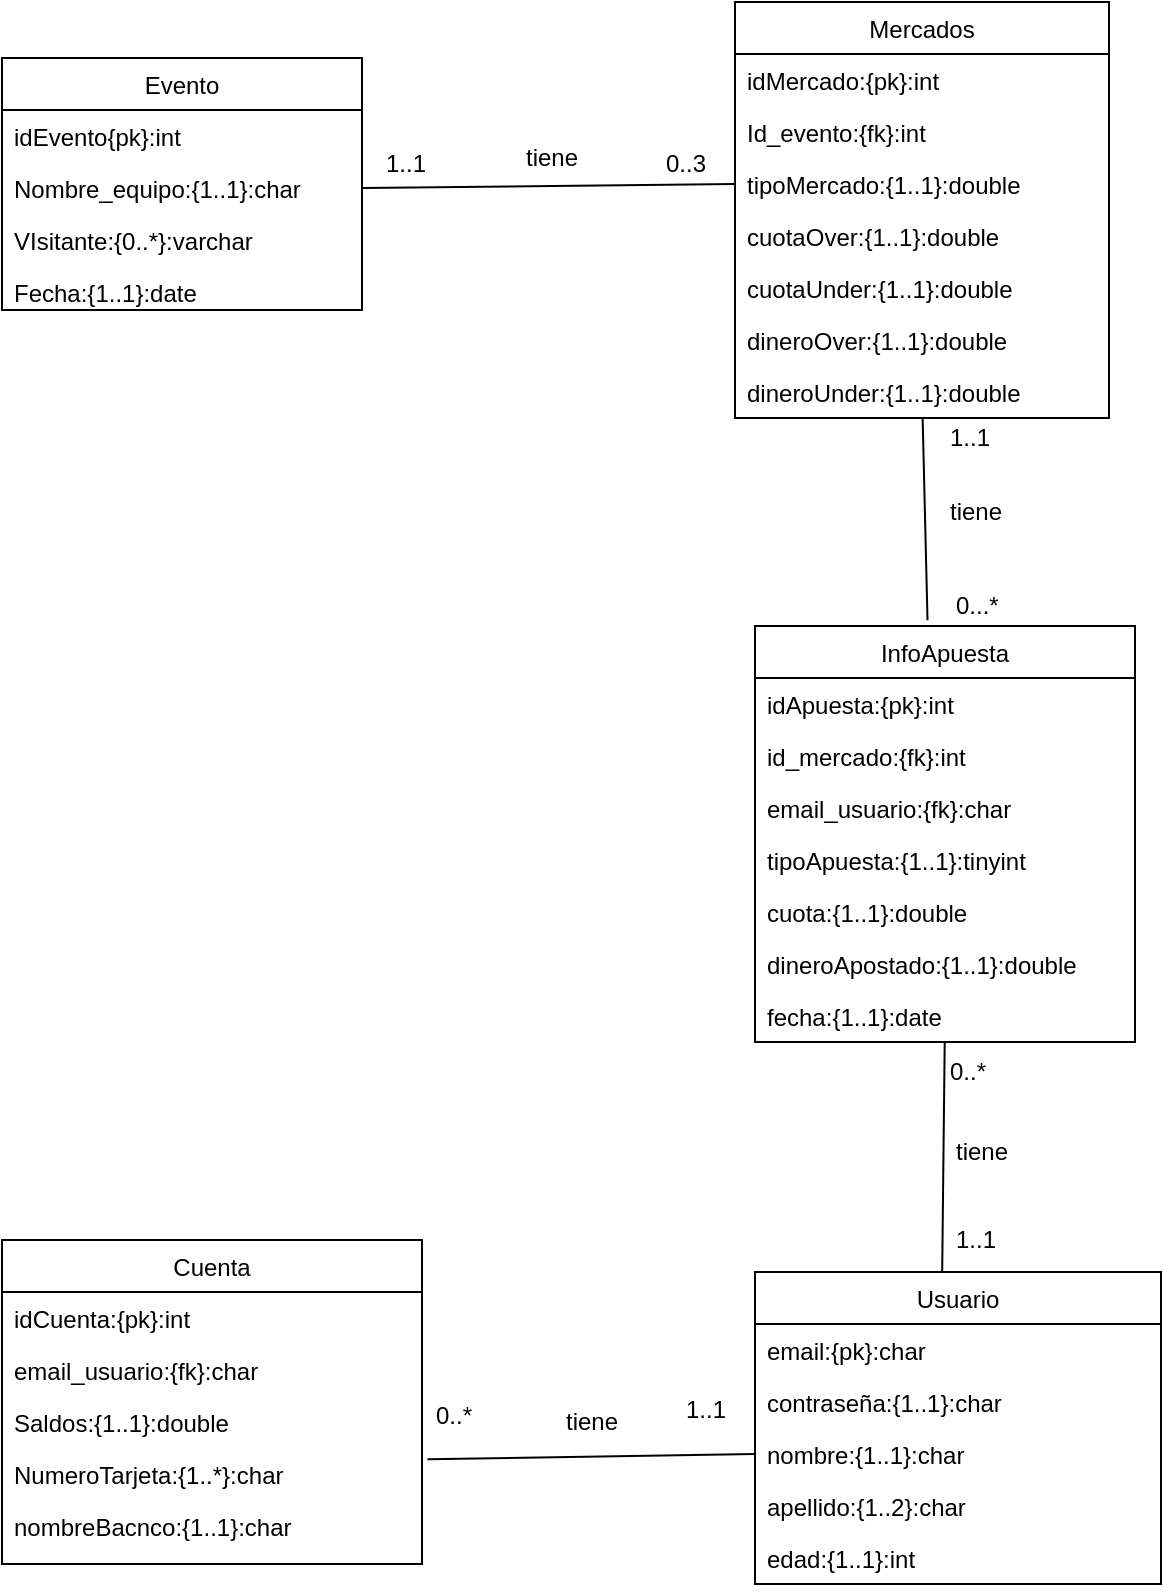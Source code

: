 <mxfile version="12.1.0" type="device" pages="1"><diagram id="VQTEUwEElzntIp5GpkLM" name="Page-1"><mxGraphModel dx="1010" dy="579" grid="1" gridSize="10" guides="1" tooltips="1" connect="1" arrows="1" fold="1" page="1" pageScale="1" pageWidth="827" pageHeight="1169" math="0" shadow="0"><root><mxCell id="0"/><mxCell id="1" parent="0"/><mxCell id="yKsVMCdTsXuXzm2xYQWv-1" value="Evento" style="swimlane;fontStyle=0;childLayout=stackLayout;horizontal=1;startSize=26;fillColor=none;horizontalStack=0;resizeParent=1;resizeParentMax=0;resizeLast=0;collapsible=1;marginBottom=0;" parent="1" vertex="1"><mxGeometry x="30" y="123" width="180" height="126" as="geometry"/></mxCell><mxCell id="w-VBWyfcIrGWTltoePsd-1" value="idEvento{pk}:int" style="text;strokeColor=none;fillColor=none;align=left;verticalAlign=top;spacingLeft=4;spacingRight=4;overflow=hidden;rotatable=0;points=[[0,0.5],[1,0.5]];portConstraint=eastwest;" parent="yKsVMCdTsXuXzm2xYQWv-1" vertex="1"><mxGeometry y="26" width="180" height="26" as="geometry"/></mxCell><mxCell id="yKsVMCdTsXuXzm2xYQWv-2" value="Nombre_equipo:{1..1}:char" style="text;strokeColor=none;fillColor=none;align=left;verticalAlign=top;spacingLeft=4;spacingRight=4;overflow=hidden;rotatable=0;points=[[0,0.5],[1,0.5]];portConstraint=eastwest;" parent="yKsVMCdTsXuXzm2xYQWv-1" vertex="1"><mxGeometry y="52" width="180" height="26" as="geometry"/></mxCell><mxCell id="yKsVMCdTsXuXzm2xYQWv-3" value="VIsitante:{0..*}:varchar" style="text;strokeColor=none;fillColor=none;align=left;verticalAlign=top;spacingLeft=4;spacingRight=4;overflow=hidden;rotatable=0;points=[[0,0.5],[1,0.5]];portConstraint=eastwest;" parent="yKsVMCdTsXuXzm2xYQWv-1" vertex="1"><mxGeometry y="78" width="180" height="26" as="geometry"/></mxCell><mxCell id="yKsVMCdTsXuXzm2xYQWv-14" value="Fecha:{1..1}:date" style="text;strokeColor=none;fillColor=none;align=left;verticalAlign=top;spacingLeft=4;spacingRight=4;overflow=hidden;rotatable=0;points=[[0,0.5],[1,0.5]];portConstraint=eastwest;" parent="yKsVMCdTsXuXzm2xYQWv-1" vertex="1"><mxGeometry y="104" width="180" height="22" as="geometry"/></mxCell><mxCell id="yKsVMCdTsXuXzm2xYQWv-5" value="Mercados" style="swimlane;fontStyle=0;childLayout=stackLayout;horizontal=1;startSize=26;fillColor=none;horizontalStack=0;resizeParent=1;resizeParentMax=0;resizeLast=0;collapsible=1;marginBottom=0;" parent="1" vertex="1"><mxGeometry x="396.5" y="95" width="187" height="208" as="geometry"/></mxCell><mxCell id="w-VBWyfcIrGWTltoePsd-16" value="idMercado:{pk}:int" style="text;strokeColor=none;fillColor=none;align=left;verticalAlign=top;spacingLeft=4;spacingRight=4;overflow=hidden;rotatable=0;points=[[0,0.5],[1,0.5]];portConstraint=eastwest;" parent="yKsVMCdTsXuXzm2xYQWv-5" vertex="1"><mxGeometry y="26" width="187" height="26" as="geometry"/></mxCell><mxCell id="_mDA7T4a57vgl_pUlupY-8" value="Id_evento:{fk}:int" style="text;strokeColor=none;fillColor=none;align=left;verticalAlign=top;spacingLeft=4;spacingRight=4;overflow=hidden;rotatable=0;points=[[0,0.5],[1,0.5]];portConstraint=eastwest;" parent="yKsVMCdTsXuXzm2xYQWv-5" vertex="1"><mxGeometry y="52" width="187" height="26" as="geometry"/></mxCell><mxCell id="_mDA7T4a57vgl_pUlupY-52" value="tipoMercado:{1..1}:double" style="text;strokeColor=none;fillColor=none;align=left;verticalAlign=top;spacingLeft=4;spacingRight=4;overflow=hidden;rotatable=0;points=[[0,0.5],[1,0.5]];portConstraint=eastwest;" parent="yKsVMCdTsXuXzm2xYQWv-5" vertex="1"><mxGeometry y="78" width="187" height="26" as="geometry"/></mxCell><mxCell id="_mDA7T4a57vgl_pUlupY-11" value="cuotaOver:{1..1}:double" style="text;strokeColor=none;fillColor=none;align=left;verticalAlign=top;spacingLeft=4;spacingRight=4;overflow=hidden;rotatable=0;points=[[0,0.5],[1,0.5]];portConstraint=eastwest;" parent="yKsVMCdTsXuXzm2xYQWv-5" vertex="1"><mxGeometry y="104" width="187" height="26" as="geometry"/></mxCell><mxCell id="_mDA7T4a57vgl_pUlupY-12" value="cuotaUnder:{1..1}:double" style="text;strokeColor=none;fillColor=none;align=left;verticalAlign=top;spacingLeft=4;spacingRight=4;overflow=hidden;rotatable=0;points=[[0,0.5],[1,0.5]];portConstraint=eastwest;" parent="yKsVMCdTsXuXzm2xYQWv-5" vertex="1"><mxGeometry y="130" width="187" height="26" as="geometry"/></mxCell><mxCell id="_mDA7T4a57vgl_pUlupY-14" value="dineroOver:{1..1}:double" style="text;strokeColor=none;fillColor=none;align=left;verticalAlign=top;spacingLeft=4;spacingRight=4;overflow=hidden;rotatable=0;points=[[0,0.5],[1,0.5]];portConstraint=eastwest;" parent="yKsVMCdTsXuXzm2xYQWv-5" vertex="1"><mxGeometry y="156" width="187" height="26" as="geometry"/></mxCell><mxCell id="_mDA7T4a57vgl_pUlupY-13" value="dineroUnder:{1..1}:double" style="text;strokeColor=none;fillColor=none;align=left;verticalAlign=top;spacingLeft=4;spacingRight=4;overflow=hidden;rotatable=0;points=[[0,0.5],[1,0.5]];portConstraint=eastwest;" parent="yKsVMCdTsXuXzm2xYQWv-5" vertex="1"><mxGeometry y="182" width="187" height="26" as="geometry"/></mxCell><mxCell id="_mDA7T4a57vgl_pUlupY-4" value="" style="endArrow=none;html=1;entryX=1;entryY=0.5;entryDx=0;entryDy=0;exitX=0;exitY=0.5;exitDx=0;exitDy=0;" parent="1" target="yKsVMCdTsXuXzm2xYQWv-2" edge="1"><mxGeometry width="50" height="50" relative="1" as="geometry"><mxPoint x="396.5" y="186.0" as="sourcePoint"/><mxPoint x="90" y="470" as="targetPoint"/></mxGeometry></mxCell><mxCell id="_mDA7T4a57vgl_pUlupY-5" value="1..1" style="text;html=1;resizable=0;points=[];autosize=1;align=left;verticalAlign=top;spacingTop=-4;" parent="1" vertex="1"><mxGeometry x="220" y="166" width="40" height="20" as="geometry"/></mxCell><mxCell id="_mDA7T4a57vgl_pUlupY-6" value="0..3" style="text;html=1;resizable=0;points=[];autosize=1;align=left;verticalAlign=top;spacingTop=-4;" parent="1" vertex="1"><mxGeometry x="360" y="166" width="40" height="20" as="geometry"/></mxCell><mxCell id="_mDA7T4a57vgl_pUlupY-7" value="tiene" style="text;html=1;resizable=0;points=[];autosize=1;align=left;verticalAlign=top;spacingTop=-4;" parent="1" vertex="1"><mxGeometry x="290" y="163" width="40" height="20" as="geometry"/></mxCell><mxCell id="_mDA7T4a57vgl_pUlupY-30" value="Usuario" style="swimlane;fontStyle=0;childLayout=stackLayout;horizontal=1;startSize=26;fillColor=none;horizontalStack=0;resizeParent=1;resizeParentMax=0;resizeLast=0;collapsible=1;marginBottom=0;" parent="1" vertex="1"><mxGeometry x="406.5" y="730" width="203" height="156" as="geometry"/></mxCell><mxCell id="_mDA7T4a57vgl_pUlupY-40" value="email:{pk}:char&#10;" style="text;strokeColor=none;fillColor=none;align=left;verticalAlign=top;spacingLeft=4;spacingRight=4;overflow=hidden;rotatable=0;points=[[0,0.5],[1,0.5]];portConstraint=eastwest;" parent="_mDA7T4a57vgl_pUlupY-30" vertex="1"><mxGeometry y="26" width="203" height="26" as="geometry"/></mxCell><mxCell id="_mDA7T4a57vgl_pUlupY-23" value="contraseña:{1..1}:char&#10;" style="text;strokeColor=none;fillColor=none;align=left;verticalAlign=top;spacingLeft=4;spacingRight=4;overflow=hidden;rotatable=0;points=[[0,0.5],[1,0.5]];portConstraint=eastwest;" parent="_mDA7T4a57vgl_pUlupY-30" vertex="1"><mxGeometry y="52" width="203" height="26" as="geometry"/></mxCell><mxCell id="_mDA7T4a57vgl_pUlupY-24" value="nombre:{1..1}:char&#10;" style="text;strokeColor=none;fillColor=none;align=left;verticalAlign=top;spacingLeft=4;spacingRight=4;overflow=hidden;rotatable=0;points=[[0,0.5],[1,0.5]];portConstraint=eastwest;" parent="_mDA7T4a57vgl_pUlupY-30" vertex="1"><mxGeometry y="78" width="203" height="26" as="geometry"/></mxCell><mxCell id="_mDA7T4a57vgl_pUlupY-22" value="apellido:{1..2}:char&#10;" style="text;strokeColor=none;fillColor=none;align=left;verticalAlign=top;spacingLeft=4;spacingRight=4;overflow=hidden;rotatable=0;points=[[0,0.5],[1,0.5]];portConstraint=eastwest;" parent="_mDA7T4a57vgl_pUlupY-30" vertex="1"><mxGeometry y="104" width="203" height="26" as="geometry"/></mxCell><mxCell id="_mDA7T4a57vgl_pUlupY-21" value="edad:{1..1}:int" style="text;strokeColor=none;fillColor=none;align=left;verticalAlign=top;spacingLeft=4;spacingRight=4;overflow=hidden;rotatable=0;points=[[0,0.5],[1,0.5]];portConstraint=eastwest;" parent="_mDA7T4a57vgl_pUlupY-30" vertex="1"><mxGeometry y="130" width="203" height="26" as="geometry"/></mxCell><mxCell id="_mDA7T4a57vgl_pUlupY-35" value="" style="endArrow=none;html=1;exitX=0.461;exitY=0.003;exitDx=0;exitDy=0;exitPerimeter=0;" parent="1" source="_mDA7T4a57vgl_pUlupY-30" target="_mDA7T4a57vgl_pUlupY-44" edge="1"><mxGeometry width="50" height="50" relative="1" as="geometry"><mxPoint x="470" y="660" as="sourcePoint"/><mxPoint x="501.465" y="588.13" as="targetPoint"/></mxGeometry></mxCell><mxCell id="_mDA7T4a57vgl_pUlupY-36" value="0..*" style="text;html=1;resizable=0;points=[];autosize=1;align=left;verticalAlign=top;spacingTop=-4;" parent="1" vertex="1"><mxGeometry x="501.5" y="620" width="30" height="20" as="geometry"/></mxCell><mxCell id="_mDA7T4a57vgl_pUlupY-37" value="1..1" style="text;html=1;resizable=0;points=[];autosize=1;align=left;verticalAlign=top;spacingTop=-4;" parent="1" vertex="1"><mxGeometry x="504.5" y="704" width="40" height="20" as="geometry"/></mxCell><mxCell id="_mDA7T4a57vgl_pUlupY-39" value="tiene" style="text;html=1;resizable=0;points=[];autosize=1;align=left;verticalAlign=top;spacingTop=-4;" parent="1" vertex="1"><mxGeometry x="504.5" y="660" width="40" height="20" as="geometry"/></mxCell><mxCell id="_mDA7T4a57vgl_pUlupY-41" value="InfoApuesta" style="swimlane;fontStyle=0;childLayout=stackLayout;horizontal=1;startSize=26;fillColor=none;horizontalStack=0;resizeParent=1;resizeParentMax=0;resizeLast=0;collapsible=1;marginBottom=0;" parent="1" vertex="1"><mxGeometry x="406.5" y="407" width="190" height="208" as="geometry"/></mxCell><mxCell id="_mDA7T4a57vgl_pUlupY-42" value="idApuesta:{pk}:int" style="text;strokeColor=none;fillColor=none;align=left;verticalAlign=top;spacingLeft=4;spacingRight=4;overflow=hidden;rotatable=0;points=[[0,0.5],[1,0.5]];portConstraint=eastwest;" parent="_mDA7T4a57vgl_pUlupY-41" vertex="1"><mxGeometry y="26" width="190" height="26" as="geometry"/></mxCell><mxCell id="w-VBWyfcIrGWTltoePsd-17" value="id_mercado:{fk}:int" style="text;strokeColor=none;fillColor=none;align=left;verticalAlign=top;spacingLeft=4;spacingRight=4;overflow=hidden;rotatable=0;points=[[0,0.5],[1,0.5]];portConstraint=eastwest;" parent="_mDA7T4a57vgl_pUlupY-41" vertex="1"><mxGeometry y="52" width="190" height="26" as="geometry"/></mxCell><mxCell id="w-VBWyfcIrGWTltoePsd-13" value="email_usuario:{fk}:char&#10;" style="text;strokeColor=none;fillColor=none;align=left;verticalAlign=top;spacingLeft=4;spacingRight=4;overflow=hidden;rotatable=0;points=[[0,0.5],[1,0.5]];portConstraint=eastwest;" parent="_mDA7T4a57vgl_pUlupY-41" vertex="1"><mxGeometry y="78" width="190" height="26" as="geometry"/></mxCell><mxCell id="_mDA7T4a57vgl_pUlupY-43" value="tipoApuesta:{1..1}:tinyint" style="text;strokeColor=none;fillColor=none;align=left;verticalAlign=top;spacingLeft=4;spacingRight=4;overflow=hidden;rotatable=0;points=[[0,0.5],[1,0.5]];portConstraint=eastwest;" parent="_mDA7T4a57vgl_pUlupY-41" vertex="1"><mxGeometry y="104" width="190" height="26" as="geometry"/></mxCell><mxCell id="_mDA7T4a57vgl_pUlupY-48" value="cuota:{1..1}:double" style="text;strokeColor=none;fillColor=none;align=left;verticalAlign=top;spacingLeft=4;spacingRight=4;overflow=hidden;rotatable=0;points=[[0,0.5],[1,0.5]];portConstraint=eastwest;" parent="_mDA7T4a57vgl_pUlupY-41" vertex="1"><mxGeometry y="130" width="190" height="26" as="geometry"/></mxCell><mxCell id="_mDA7T4a57vgl_pUlupY-49" value="dineroApostado:{1..1}:double" style="text;strokeColor=none;fillColor=none;align=left;verticalAlign=top;spacingLeft=4;spacingRight=4;overflow=hidden;rotatable=0;points=[[0,0.5],[1,0.5]];portConstraint=eastwest;" parent="_mDA7T4a57vgl_pUlupY-41" vertex="1"><mxGeometry y="156" width="190" height="26" as="geometry"/></mxCell><mxCell id="_mDA7T4a57vgl_pUlupY-44" value="fecha:{1..1}:date" style="text;strokeColor=none;fillColor=none;align=left;verticalAlign=top;spacingLeft=4;spacingRight=4;overflow=hidden;rotatable=0;points=[[0,0.5],[1,0.5]];portConstraint=eastwest;" parent="_mDA7T4a57vgl_pUlupY-41" vertex="1"><mxGeometry y="182" width="190" height="26" as="geometry"/></mxCell><mxCell id="_mDA7T4a57vgl_pUlupY-46" value="" style="endArrow=none;html=1;entryX=0;entryY=0.5;entryDx=0;entryDy=0;exitX=1.013;exitY=0.217;exitDx=0;exitDy=0;exitPerimeter=0;" parent="1" source="_mDA7T4a57vgl_pUlupY-26" target="_mDA7T4a57vgl_pUlupY-24" edge="1"><mxGeometry width="50" height="50" relative="1" as="geometry"><mxPoint x="270" y="863" as="sourcePoint"/><mxPoint x="400" y="860" as="targetPoint"/></mxGeometry></mxCell><mxCell id="_mDA7T4a57vgl_pUlupY-47" value="tiene" style="text;html=1;resizable=0;points=[];autosize=1;align=left;verticalAlign=top;spacingTop=-4;" parent="1" vertex="1"><mxGeometry x="310" y="795" width="40" height="20" as="geometry"/></mxCell><mxCell id="_mDA7T4a57vgl_pUlupY-50" value="0..*" style="text;html=1;resizable=0;points=[];autosize=1;align=left;verticalAlign=top;spacingTop=-4;" parent="1" vertex="1"><mxGeometry x="245" y="792" width="30" height="20" as="geometry"/></mxCell><mxCell id="_mDA7T4a57vgl_pUlupY-51" value="1..1" style="text;html=1;resizable=0;points=[];autosize=1;align=left;verticalAlign=top;spacingTop=-4;" parent="1" vertex="1"><mxGeometry x="370" y="789" width="40" height="20" as="geometry"/></mxCell><mxCell id="w-VBWyfcIrGWTltoePsd-2" value="Cuenta" style="swimlane;fontStyle=0;childLayout=stackLayout;horizontal=1;startSize=26;fillColor=none;horizontalStack=0;resizeParent=1;resizeParentMax=0;resizeLast=0;collapsible=1;marginBottom=0;" parent="1" vertex="1"><mxGeometry x="30" y="714" width="210" height="162" as="geometry"/></mxCell><mxCell id="_mDA7T4a57vgl_pUlupY-27" value="idCuenta:{pk}:int" style="text;strokeColor=none;fillColor=none;align=left;verticalAlign=top;spacingLeft=4;spacingRight=4;overflow=hidden;rotatable=0;points=[[0,0.5],[1,0.5]];portConstraint=eastwest;" parent="w-VBWyfcIrGWTltoePsd-2" vertex="1"><mxGeometry y="26" width="210" height="26" as="geometry"/></mxCell><mxCell id="w-VBWyfcIrGWTltoePsd-7" value="email_usuario:{fk}:char&#10;" style="text;strokeColor=none;fillColor=none;align=left;verticalAlign=top;spacingLeft=4;spacingRight=4;overflow=hidden;rotatable=0;points=[[0,0.5],[1,0.5]];portConstraint=eastwest;" parent="w-VBWyfcIrGWTltoePsd-2" vertex="1"><mxGeometry y="52" width="210" height="26" as="geometry"/></mxCell><mxCell id="w-VBWyfcIrGWTltoePsd-6" value="Saldos:{1..1}:double&#10;" style="text;strokeColor=none;fillColor=none;align=left;verticalAlign=top;spacingLeft=4;spacingRight=4;overflow=hidden;rotatable=0;points=[[0,0.5],[1,0.5]];portConstraint=eastwest;" parent="w-VBWyfcIrGWTltoePsd-2" vertex="1"><mxGeometry y="78" width="210" height="26" as="geometry"/></mxCell><mxCell id="_mDA7T4a57vgl_pUlupY-26" value="NumeroTarjeta:{1..*}:char&#10;" style="text;strokeColor=none;fillColor=none;align=left;verticalAlign=top;spacingLeft=4;spacingRight=4;overflow=hidden;rotatable=0;points=[[0,0.5],[1,0.5]];portConstraint=eastwest;" parent="w-VBWyfcIrGWTltoePsd-2" vertex="1"><mxGeometry y="104" width="210" height="26" as="geometry"/></mxCell><mxCell id="_mDA7T4a57vgl_pUlupY-28" value="nombreBacnco:{1..1}:char&#10;" style="text;strokeColor=none;fillColor=none;align=left;verticalAlign=top;spacingLeft=4;spacingRight=4;overflow=hidden;rotatable=0;points=[[0,0.5],[1,0.5]];portConstraint=eastwest;" parent="w-VBWyfcIrGWTltoePsd-2" vertex="1"><mxGeometry y="130" width="210" height="32" as="geometry"/></mxCell><mxCell id="w-VBWyfcIrGWTltoePsd-8" value="" style="endArrow=none;html=1;exitX=0.454;exitY=-0.014;exitDx=0;exitDy=0;exitPerimeter=0;" parent="1" source="_mDA7T4a57vgl_pUlupY-41" target="_mDA7T4a57vgl_pUlupY-13" edge="1"><mxGeometry width="50" height="50" relative="1" as="geometry"><mxPoint x="497.5" y="407" as="sourcePoint"/><mxPoint x="496.5" y="277" as="targetPoint"/></mxGeometry></mxCell><mxCell id="w-VBWyfcIrGWTltoePsd-9" value="1..1" style="text;html=1;resizable=0;points=[];autosize=1;align=left;verticalAlign=top;spacingTop=-4;" parent="1" vertex="1"><mxGeometry x="501.5" y="303" width="40" height="20" as="geometry"/></mxCell><mxCell id="w-VBWyfcIrGWTltoePsd-10" value="0...*" style="text;html=1;resizable=0;points=[];autosize=1;align=left;verticalAlign=top;spacingTop=-4;" parent="1" vertex="1"><mxGeometry x="504.5" y="387" width="40" height="20" as="geometry"/></mxCell><mxCell id="w-VBWyfcIrGWTltoePsd-14" value="tiene" style="text;html=1;resizable=0;points=[];autosize=1;align=left;verticalAlign=top;spacingTop=-4;" parent="1" vertex="1"><mxGeometry x="501.5" y="340" width="40" height="20" as="geometry"/></mxCell></root></mxGraphModel></diagram></mxfile>